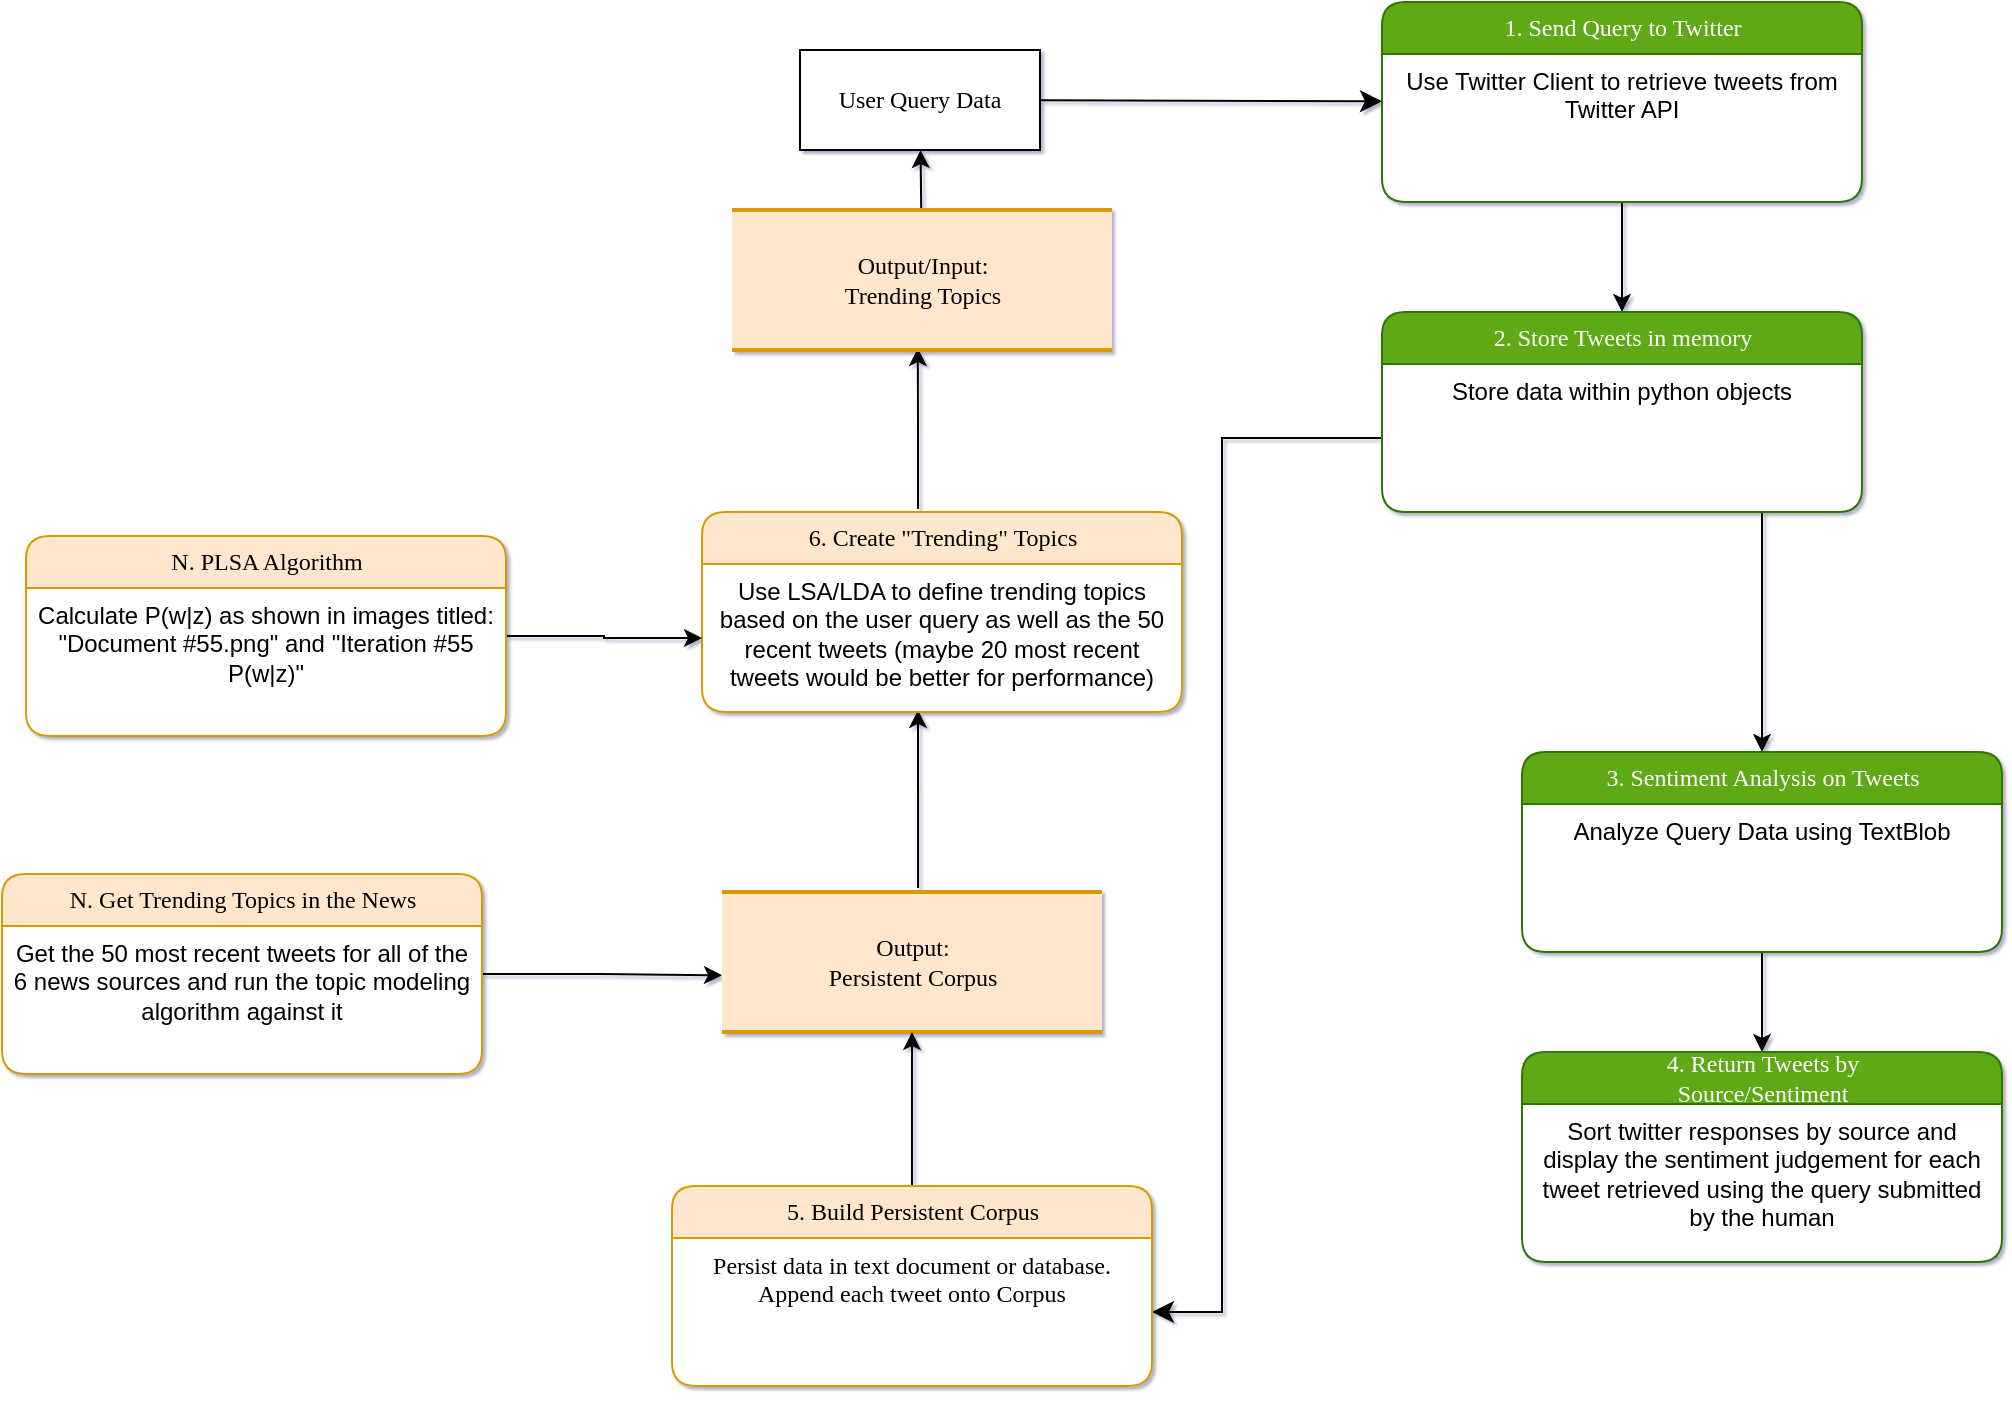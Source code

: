 <mxfile pages="2">
    <diagram name="Page-1" id="52a04d89-c75d-2922-d76d-85b35f80e030">
        <mxGraphModel dx="1773" dy="615" grid="1" gridSize="10" guides="1" tooltips="1" connect="1" arrows="1" fold="1" page="1" pageScale="1" pageWidth="1100" pageHeight="850" background="#ffffff" math="0" shadow="1">
            <root>
                <mxCell id="0"/>
                <mxCell id="1" parent="0"/>
                <mxCell id="CfUMpahbv_ZwyhBGr2wj-9" value="" style="edgeStyle=orthogonalEdgeStyle;rounded=0;orthogonalLoop=1;jettySize=auto;html=1;exitX=0.516;exitY=-0.029;exitDx=0;exitDy=0;exitPerimeter=0;entryX=0.45;entryY=0.986;entryDx=0;entryDy=0;entryPerimeter=0;" parent="1" source="21ea969265ad0168-30" target="CfUMpahbv_ZwyhBGr2wj-6" edge="1">
                    <mxGeometry relative="1" as="geometry">
                        <mxPoint x="146" y="430" as="sourcePoint"/>
                        <mxPoint x="149" y="380" as="targetPoint"/>
                    </mxGeometry>
                </mxCell>
                <mxCell id="21ea969265ad0168-30" value="Output:&lt;br&gt;Persistent Corpus" style="html=1;rounded=0;shadow=0;comic=0;labelBackgroundColor=none;strokeWidth=2;fontFamily=Verdana;fontSize=12;align=center;shape=mxgraph.ios7ui.horLines;fillColor=#ffe6cc;strokeColor=#d79b00;" parent="1" vertex="1">
                    <mxGeometry x="50" y="460" width="190" height="70" as="geometry"/>
                </mxCell>
                <mxCell id="1fdf3b25b50cf41e-27" style="html=1;labelBackgroundColor=none;startFill=0;startSize=8;endFill=1;endSize=8;fontFamily=Verdana;fontSize=12;" parent="1" source="17472293e6e8944d-30" target="1fdf3b25b50cf41e-1" edge="1">
                    <mxGeometry relative="1" as="geometry"/>
                </mxCell>
                <mxCell id="3" value="" style="edgeStyle=none;html=1;startArrow=classic;startFill=1;endArrow=none;endFill=0;" parent="1" source="17472293e6e8944d-30" target="CfUMpahbv_ZwyhBGr2wj-11" edge="1">
                    <mxGeometry relative="1" as="geometry"/>
                </mxCell>
                <mxCell id="17472293e6e8944d-30" value="User Query Data" style="whiteSpace=wrap;html=1;rounded=0;shadow=0;comic=0;labelBackgroundColor=none;strokeWidth=1;fontFamily=Verdana;fontSize=12;align=center;" parent="1" vertex="1">
                    <mxGeometry x="89" y="39" width="120" height="50" as="geometry"/>
                </mxCell>
                <mxCell id="1fdf3b25b50cf41e-38" style="edgeStyle=elbowEdgeStyle;html=1;labelBackgroundColor=none;startFill=0;startSize=8;endFill=1;endSize=8;fontFamily=Verdana;fontSize=12;rounded=0;exitX=0;exitY=0.5;exitDx=0;exitDy=0;" parent="1" source="r-KkZK2zQZgvtkGGY7jv-22" target="5" edge="1">
                    <mxGeometry relative="1" as="geometry">
                        <Array as="points">
                            <mxPoint x="300" y="260"/>
                            <mxPoint x="180" y="280"/>
                            <mxPoint x="160" y="330"/>
                        </Array>
                        <mxPoint x="180" y="310" as="targetPoint"/>
                    </mxGeometry>
                </mxCell>
                <mxCell id="r-KkZK2zQZgvtkGGY7jv-23" style="edgeStyle=orthogonalEdgeStyle;rounded=0;orthogonalLoop=1;jettySize=auto;html=1;entryX=0.5;entryY=0;entryDx=0;entryDy=0;startArrow=none;startFill=0;endArrow=classic;endFill=1;" parent="1" source="1fdf3b25b50cf41e-1" target="r-KkZK2zQZgvtkGGY7jv-21" edge="1">
                    <mxGeometry relative="1" as="geometry"/>
                </mxCell>
                <mxCell id="1fdf3b25b50cf41e-1" value="1. Send Query to Twitter" style="swimlane;html=1;fontStyle=0;childLayout=stackLayout;horizontal=1;startSize=26;fillColor=#60a917;horizontalStack=0;resizeParent=1;resizeLast=0;collapsible=1;marginBottom=0;swimlaneFillColor=#ffffff;align=center;rounded=1;shadow=0;comic=0;labelBackgroundColor=none;strokeWidth=1;fontFamily=Verdana;fontSize=12;strokeColor=#2D7600;fontColor=#ffffff;" parent="1" vertex="1">
                    <mxGeometry x="380" y="15" width="240" height="100" as="geometry"/>
                </mxCell>
                <mxCell id="r-KkZK2zQZgvtkGGY7jv-16" value="Use Twitter Client to retrieve tweets from Twitter API" style="text;html=1;strokeColor=none;fillColor=none;spacingLeft=4;spacingRight=4;whiteSpace=wrap;overflow=hidden;rotatable=0;points=[[0,0.5],[1,0.5]];portConstraint=eastwest;align=center;" parent="1fdf3b25b50cf41e-1" vertex="1">
                    <mxGeometry y="26" width="240" height="74" as="geometry"/>
                </mxCell>
                <mxCell id="r-KkZK2zQZgvtkGGY7jv-4" style="edgeStyle=orthogonalEdgeStyle;rounded=0;orthogonalLoop=1;jettySize=auto;html=1;entryX=0.5;entryY=0;entryDx=0;entryDy=0;" parent="1" source="r-KkZK2zQZgvtkGGY7jv-1" target="r-KkZK2zQZgvtkGGY7jv-5" edge="1">
                    <mxGeometry relative="1" as="geometry">
                        <mxPoint x="570" y="545" as="targetPoint"/>
                    </mxGeometry>
                </mxCell>
                <mxCell id="r-KkZK2zQZgvtkGGY7jv-1" value="3. Sentiment Analysis on Tweets" style="swimlane;html=1;fontStyle=0;childLayout=stackLayout;horizontal=1;startSize=26;fillColor=#60a917;horizontalStack=0;resizeParent=1;resizeLast=0;collapsible=1;marginBottom=0;swimlaneFillColor=#ffffff;align=center;rounded=1;shadow=0;comic=0;labelBackgroundColor=none;strokeWidth=1;fontFamily=Verdana;fontSize=12;fontColor=#ffffff;strokeColor=#2D7600;" parent="1" vertex="1">
                    <mxGeometry x="450" y="390" width="240" height="100" as="geometry"/>
                </mxCell>
                <mxCell id="r-KkZK2zQZgvtkGGY7jv-7" value="Analyze Query Data using TextBlob" style="text;html=1;strokeColor=none;fillColor=none;spacingLeft=4;spacingRight=4;whiteSpace=wrap;overflow=hidden;rotatable=0;points=[[0,0.5],[1,0.5]];portConstraint=eastwest;align=center;" parent="r-KkZK2zQZgvtkGGY7jv-1" vertex="1">
                    <mxGeometry y="26" width="240" height="74" as="geometry"/>
                </mxCell>
                <mxCell id="r-KkZK2zQZgvtkGGY7jv-5" value="4. Return Tweets by&lt;br&gt;Source/Sentiment" style="swimlane;html=1;fontStyle=0;childLayout=stackLayout;horizontal=1;startSize=26;fillColor=#60a917;horizontalStack=0;resizeParent=1;resizeLast=0;collapsible=1;marginBottom=0;swimlaneFillColor=#ffffff;align=center;rounded=1;shadow=0;comic=0;labelBackgroundColor=none;strokeWidth=1;fontFamily=Verdana;fontSize=12;fontColor=#ffffff;strokeColor=#2D7600;" parent="1" vertex="1">
                    <mxGeometry x="450" y="540" width="240" height="105" as="geometry"/>
                </mxCell>
                <mxCell id="r-KkZK2zQZgvtkGGY7jv-6" value="Sort twitter responses by source and display the sentiment judgement for each tweet retrieved using the query submitted by the human" style="text;html=1;strokeColor=none;fillColor=none;spacingLeft=4;spacingRight=4;whiteSpace=wrap;overflow=hidden;rotatable=0;points=[[0,0.5],[1,0.5]];portConstraint=eastwest;align=center;" parent="r-KkZK2zQZgvtkGGY7jv-5" vertex="1">
                    <mxGeometry y="26" width="240" height="74" as="geometry"/>
                </mxCell>
                <mxCell id="r-KkZK2zQZgvtkGGY7jv-24" style="edgeStyle=elbowEdgeStyle;rounded=0;orthogonalLoop=1;jettySize=auto;html=1;entryX=0.5;entryY=0;entryDx=0;entryDy=0;startArrow=none;startFill=0;endArrow=classic;endFill=1;" parent="1" source="r-KkZK2zQZgvtkGGY7jv-21" target="r-KkZK2zQZgvtkGGY7jv-1" edge="1">
                    <mxGeometry relative="1" as="geometry"/>
                </mxCell>
                <mxCell id="r-KkZK2zQZgvtkGGY7jv-21" value="2. Store Tweets in memory" style="swimlane;html=1;fontStyle=0;childLayout=stackLayout;horizontal=1;startSize=26;fillColor=#60a917;horizontalStack=0;resizeParent=1;resizeLast=0;collapsible=1;marginBottom=0;swimlaneFillColor=#ffffff;align=center;rounded=1;shadow=0;comic=0;labelBackgroundColor=none;strokeWidth=1;fontFamily=Verdana;fontSize=12;fontColor=#ffffff;strokeColor=#2D7600;" parent="1" vertex="1">
                    <mxGeometry x="380" y="170" width="240" height="100" as="geometry"/>
                </mxCell>
                <mxCell id="r-KkZK2zQZgvtkGGY7jv-22" value="Store data within python objects" style="text;html=1;strokeColor=none;fillColor=none;spacingLeft=4;spacingRight=4;whiteSpace=wrap;overflow=hidden;rotatable=0;points=[[0,0.5],[1,0.5]];portConstraint=eastwest;align=center;" parent="r-KkZK2zQZgvtkGGY7jv-21" vertex="1">
                    <mxGeometry y="26" width="240" height="74" as="geometry"/>
                </mxCell>
                <mxCell id="CfUMpahbv_ZwyhBGr2wj-12" style="edgeStyle=orthogonalEdgeStyle;rounded=0;orthogonalLoop=1;jettySize=auto;html=1;entryX=0.489;entryY=0.986;entryDx=0;entryDy=0;entryPerimeter=0;exitX=0.45;exitY=-0.015;exitDx=0;exitDy=0;exitPerimeter=0;" parent="1" source="CfUMpahbv_ZwyhBGr2wj-5" target="CfUMpahbv_ZwyhBGr2wj-11" edge="1">
                    <mxGeometry relative="1" as="geometry"/>
                </mxCell>
                <mxCell id="CfUMpahbv_ZwyhBGr2wj-5" value="6. Create &quot;Trending&quot; Topics" style="swimlane;html=1;fontStyle=0;childLayout=stackLayout;horizontal=1;startSize=26;fillColor=#ffe6cc;horizontalStack=0;resizeParent=1;resizeLast=0;collapsible=1;marginBottom=0;swimlaneFillColor=#ffffff;align=center;rounded=1;shadow=0;comic=0;labelBackgroundColor=none;strokeWidth=1;fontFamily=Verdana;fontSize=12;strokeColor=#d79b00;" parent="1" vertex="1">
                    <mxGeometry x="40" y="270" width="240" height="100" as="geometry"/>
                </mxCell>
                <mxCell id="CfUMpahbv_ZwyhBGr2wj-6" value="Use LSA/LDA to define trending topics based on the user query as well as the 50 recent tweets (maybe 20 most recent tweets would be better for performance)" style="text;html=1;strokeColor=none;fillColor=none;spacingLeft=4;spacingRight=4;whiteSpace=wrap;overflow=hidden;rotatable=0;points=[[0,0.5],[1,0.5]];portConstraint=eastwest;align=center;" parent="CfUMpahbv_ZwyhBGr2wj-5" vertex="1">
                    <mxGeometry y="26" width="240" height="74" as="geometry"/>
                </mxCell>
                <mxCell id="CfUMpahbv_ZwyhBGr2wj-11" value="Output/Input:&lt;br&gt;Trending Topics" style="html=1;rounded=0;shadow=0;comic=0;labelBackgroundColor=none;strokeWidth=2;fontFamily=Verdana;fontSize=12;align=center;shape=mxgraph.ios7ui.horLines;fillColor=#ffe6cc;strokeColor=#d79b00;" parent="1" vertex="1">
                    <mxGeometry x="55" y="119" width="190" height="70" as="geometry"/>
                </mxCell>
                <mxCell id="6" value="" style="edgeStyle=orthogonalEdgeStyle;html=1;" parent="1" source="4" target="21ea969265ad0168-30" edge="1">
                    <mxGeometry relative="1" as="geometry"/>
                </mxCell>
                <mxCell id="4" value="5. Build Persistent Corpus" style="swimlane;html=1;fontStyle=0;childLayout=stackLayout;horizontal=1;startSize=26;fillColor=#ffe6cc;horizontalStack=0;resizeParent=1;resizeLast=0;collapsible=1;marginBottom=0;swimlaneFillColor=#ffffff;align=center;rounded=1;shadow=0;comic=0;labelBackgroundColor=none;strokeWidth=1;fontFamily=Verdana;fontSize=12;strokeColor=#d79b00;" parent="1" vertex="1">
                    <mxGeometry x="25" y="607" width="240" height="100" as="geometry"/>
                </mxCell>
                <mxCell id="5" value="&lt;span style=&quot;font-family: &amp;#34;verdana&amp;#34;&quot;&gt;Persist data in text&amp;nbsp;&lt;/span&gt;&lt;span style=&quot;font-family: &amp;#34;verdana&amp;#34;&quot;&gt;document or database. Append each tweet onto Corpus&lt;/span&gt;" style="text;html=1;strokeColor=none;fillColor=none;spacingLeft=4;spacingRight=4;whiteSpace=wrap;overflow=hidden;rotatable=0;points=[[0,0.5],[1,0.5]];portConstraint=eastwest;align=center;" parent="4" vertex="1">
                    <mxGeometry y="26" width="240" height="74" as="geometry"/>
                </mxCell>
                <mxCell id="17" value="" style="edgeStyle=orthogonalEdgeStyle;html=1;rounded=0;entryX=0;entryY=0.595;entryDx=0;entryDy=0;entryPerimeter=0;" parent="1" source="9" target="21ea969265ad0168-30" edge="1">
                    <mxGeometry relative="1" as="geometry"/>
                </mxCell>
                <mxCell id="9" value="N. Get Trending Topics in the News" style="swimlane;html=1;fontStyle=0;childLayout=stackLayout;horizontal=1;startSize=26;fillColor=#ffe6cc;horizontalStack=0;resizeParent=1;resizeLast=0;collapsible=1;marginBottom=0;swimlaneFillColor=#ffffff;align=center;rounded=1;shadow=0;comic=0;labelBackgroundColor=none;strokeWidth=1;fontFamily=Verdana;fontSize=12;strokeColor=#d79b00;" parent="1" vertex="1">
                    <mxGeometry x="-310" y="451" width="240" height="100" as="geometry"/>
                </mxCell>
                <mxCell id="10" value="Get the 50 most recent tweets for all of the 6 news sources and run the topic modeling algorithm against it" style="text;html=1;strokeColor=none;fillColor=none;spacingLeft=4;spacingRight=4;whiteSpace=wrap;overflow=hidden;rotatable=0;points=[[0,0.5],[1,0.5]];portConstraint=eastwest;align=center;" parent="9" vertex="1">
                    <mxGeometry y="26" width="240" height="74" as="geometry"/>
                </mxCell>
                <mxCell id="20" value="" style="edgeStyle=orthogonalEdgeStyle;html=1;rounded=0;" edge="1" parent="1" source="18" target="CfUMpahbv_ZwyhBGr2wj-6">
                    <mxGeometry relative="1" as="geometry"/>
                </mxCell>
                <mxCell id="18" value="N. PLSA Algorithm" style="swimlane;html=1;fontStyle=0;childLayout=stackLayout;horizontal=1;startSize=26;fillColor=#ffe6cc;horizontalStack=0;resizeParent=1;resizeLast=0;collapsible=1;marginBottom=0;swimlaneFillColor=#ffffff;align=center;rounded=1;shadow=0;comic=0;labelBackgroundColor=none;strokeWidth=1;fontFamily=Verdana;fontSize=12;strokeColor=#d79b00;" vertex="1" parent="1">
                    <mxGeometry x="-298" y="282" width="240" height="100" as="geometry"/>
                </mxCell>
                <mxCell id="19" value="Calculate P(w|z) as shown in images titled: &quot;Document #55.png&quot; and &quot;Iteration #55 P(w|z)&quot;" style="text;html=1;strokeColor=none;fillColor=none;spacingLeft=4;spacingRight=4;whiteSpace=wrap;overflow=hidden;rotatable=0;points=[[0,0.5],[1,0.5]];portConstraint=eastwest;align=center;" vertex="1" parent="18">
                    <mxGeometry y="26" width="240" height="74" as="geometry"/>
                </mxCell>
            </root>
        </mxGraphModel>
    </diagram>
    <diagram id="gRCE2eUKERkvzfVBNQBJ" name="Page-2">
        <mxGraphModel dx="1333" dy="816" grid="1" gridSize="10" guides="1" tooltips="1" connect="1" arrows="1" fold="1" page="1" pageScale="1" pageWidth="850" pageHeight="1100" math="0" shadow="0">
            <root>
                <mxCell id="0"/>
                <mxCell id="1" parent="0"/>
                <mxCell id="kDjDkeuDUiAfNkpIwVVC-56" style="edgeStyle=orthogonalEdgeStyle;rounded=0;orthogonalLoop=1;jettySize=auto;html=1;entryX=1;entryY=0.5;entryDx=0;entryDy=0;" edge="1" parent="1" source="kDjDkeuDUiAfNkpIwVVC-2" target="kDjDkeuDUiAfNkpIwVVC-50">
                    <mxGeometry relative="1" as="geometry"/>
                </mxCell>
                <mxCell id="kDjDkeuDUiAfNkpIwVVC-2" value="Output:&lt;br&gt;Clingo Logs" style="html=1;rounded=0;shadow=0;comic=0;labelBackgroundColor=none;strokeWidth=2;fontFamily=Verdana;fontSize=12;align=center;shape=mxgraph.ios7ui.horLines;" vertex="1" parent="1">
                    <mxGeometry x="620" y="403" width="135" height="50" as="geometry"/>
                </mxCell>
                <mxCell id="kDjDkeuDUiAfNkpIwVVC-3" style="edgeStyle=none;html=1;labelBackgroundColor=none;startFill=0;startSize=8;endFill=1;endSize=8;fontFamily=Verdana;fontSize=12;" edge="1" parent="1" source="kDjDkeuDUiAfNkpIwVVC-4" target="kDjDkeuDUiAfNkpIwVVC-7">
                    <mxGeometry relative="1" as="geometry"/>
                </mxCell>
                <mxCell id="kDjDkeuDUiAfNkpIwVVC-4" value="Input:&lt;br&gt;PPP Loan Data (Unclean)" style="whiteSpace=wrap;html=1;rounded=0;shadow=0;comic=0;labelBackgroundColor=none;strokeWidth=1;fontFamily=Verdana;fontSize=12;align=center;" vertex="1" parent="1">
                    <mxGeometry x="200" y="44" width="120" height="50" as="geometry"/>
                </mxCell>
                <mxCell id="kDjDkeuDUiAfNkpIwVVC-5" style="edgeStyle=none;html=1;labelBackgroundColor=none;startFill=0;startSize=8;endFill=1;endSize=8;fontFamily=Verdana;fontSize=12;entryX=0.413;entryY=0.003;entryDx=0;entryDy=0;entryPerimeter=0;" edge="1" parent="1" source="kDjDkeuDUiAfNkpIwVVC-7" target="kDjDkeuDUiAfNkpIwVVC-32">
                    <mxGeometry relative="1" as="geometry">
                        <mxPoint x="500" y="170.0" as="targetPoint"/>
                    </mxGeometry>
                </mxCell>
                <mxCell id="kDjDkeuDUiAfNkpIwVVC-7" value="Data Profiling" style="swimlane;html=1;fontStyle=0;childLayout=stackLayout;horizontal=1;startSize=26;fillColor=#e0e0e0;horizontalStack=0;resizeParent=1;resizeLast=0;collapsible=1;marginBottom=0;swimlaneFillColor=#ffffff;align=center;rounded=1;shadow=0;comic=0;labelBackgroundColor=none;strokeWidth=1;fontFamily=Verdana;fontSize=12" vertex="1" parent="1">
                    <mxGeometry x="425" y="31" width="150" height="76" as="geometry"/>
                </mxCell>
                <mxCell id="kDjDkeuDUiAfNkpIwVVC-8" value="OpenRefine and Splunk for visualization" style="text;html=1;strokeColor=none;fillColor=none;spacingLeft=4;spacingRight=4;whiteSpace=wrap;overflow=hidden;rotatable=0;points=[[0,0.5],[1,0.5]];portConstraint=eastwest;align=center;" vertex="1" parent="kDjDkeuDUiAfNkpIwVVC-7">
                    <mxGeometry y="26" width="150" height="50" as="geometry"/>
                </mxCell>
                <mxCell id="kDjDkeuDUiAfNkpIwVVC-59" style="edgeStyle=orthogonalEdgeStyle;rounded=0;orthogonalLoop=1;jettySize=auto;html=1;entryX=0.279;entryY=-0.019;entryDx=0;entryDy=0;entryPerimeter=0;" edge="1" parent="1" source="kDjDkeuDUiAfNkpIwVVC-9" target="kDjDkeuDUiAfNkpIwVVC-49">
                    <mxGeometry relative="1" as="geometry">
                        <Array as="points">
                            <mxPoint x="527" y="493"/>
                        </Array>
                    </mxGeometry>
                </mxCell>
                <mxCell id="kDjDkeuDUiAfNkpIwVVC-9" value="Output:&lt;br&gt;Clean PPP Loan Data" style="html=1;rounded=0;shadow=0;comic=0;labelBackgroundColor=none;strokeWidth=2;fontFamily=Verdana;fontSize=12;align=center;shape=mxgraph.ios7ui.horLines;" vertex="1" parent="1">
                    <mxGeometry x="430" y="403" width="135" height="50" as="geometry"/>
                </mxCell>
                <mxCell id="kDjDkeuDUiAfNkpIwVVC-58" style="edgeStyle=orthogonalEdgeStyle;rounded=0;orthogonalLoop=1;jettySize=auto;html=1;entryX=0.644;entryY=0.003;entryDx=0;entryDy=0;entryPerimeter=0;" edge="1" parent="1" source="kDjDkeuDUiAfNkpIwVVC-24" target="kDjDkeuDUiAfNkpIwVVC-9">
                    <mxGeometry relative="1" as="geometry"/>
                </mxCell>
                <mxCell id="kDjDkeuDUiAfNkpIwVVC-60" style="edgeStyle=orthogonalEdgeStyle;rounded=0;orthogonalLoop=1;jettySize=auto;html=1;entryX=0.518;entryY=-0.049;entryDx=0;entryDy=0;entryPerimeter=0;" edge="1" parent="1" source="kDjDkeuDUiAfNkpIwVVC-24" target="kDjDkeuDUiAfNkpIwVVC-2">
                    <mxGeometry relative="1" as="geometry">
                        <Array as="points">
                            <mxPoint x="690" y="333"/>
                        </Array>
                    </mxGeometry>
                </mxCell>
                <mxCell id="kDjDkeuDUiAfNkpIwVVC-63" style="edgeStyle=orthogonalEdgeStyle;rounded=0;orthogonalLoop=1;jettySize=auto;html=1;entryX=0.266;entryY=0.999;entryDx=0;entryDy=0;entryPerimeter=0;" edge="1" parent="1" source="kDjDkeuDUiAfNkpIwVVC-24" target="kDjDkeuDUiAfNkpIwVVC-33">
                    <mxGeometry relative="1" as="geometry">
                        <Array as="points">
                            <mxPoint x="479" y="246"/>
                        </Array>
                    </mxGeometry>
                </mxCell>
                <mxCell id="kDjDkeuDUiAfNkpIwVVC-24" value="ICV Checks" style="swimlane;html=1;fontStyle=0;childLayout=stackLayout;horizontal=1;startSize=26;fillColor=#e0e0e0;horizontalStack=0;resizeParent=1;resizeLast=0;collapsible=1;marginBottom=0;swimlaneFillColor=#ffffff;align=center;rounded=1;shadow=0;comic=0;labelBackgroundColor=none;strokeWidth=1;fontFamily=Verdana;fontSize=12" vertex="1" parent="1">
                    <mxGeometry x="425" y="273" width="185" height="77" as="geometry"/>
                </mxCell>
                <mxCell id="kDjDkeuDUiAfNkpIwVVC-25" value="SQLite, Splunk, Python, Datalog" style="text;html=1;strokeColor=none;fillColor=none;spacingLeft=4;spacingRight=4;whiteSpace=wrap;overflow=hidden;rotatable=0;points=[[0,0.5],[1,0.5]];portConstraint=eastwest;align=center;" vertex="1" parent="kDjDkeuDUiAfNkpIwVVC-24">
                    <mxGeometry y="26" width="185" height="26" as="geometry"/>
                </mxCell>
                <mxCell id="kDjDkeuDUiAfNkpIwVVC-62" style="edgeStyle=orthogonalEdgeStyle;rounded=0;orthogonalLoop=1;jettySize=auto;html=1;entryX=0.75;entryY=0;entryDx=0;entryDy=0;" edge="1" parent="1" source="kDjDkeuDUiAfNkpIwVVC-32" target="kDjDkeuDUiAfNkpIwVVC-24">
                    <mxGeometry relative="1" as="geometry">
                        <Array as="points">
                            <mxPoint x="564" y="243"/>
                            <mxPoint x="564" y="243"/>
                        </Array>
                    </mxGeometry>
                </mxCell>
                <mxCell id="kDjDkeuDUiAfNkpIwVVC-32" value="Data Cleaning" style="swimlane;html=1;fontStyle=0;childLayout=stackLayout;horizontal=1;startSize=26;fillColor=#e0e0e0;horizontalStack=0;resizeParent=1;resizeLast=0;collapsible=1;marginBottom=0;swimlaneFillColor=#ffffff;align=center;rounded=1;shadow=0;comic=0;labelBackgroundColor=none;strokeWidth=1;fontFamily=Verdana;fontSize=12" vertex="1" parent="1">
                    <mxGeometry x="440" y="150" width="145" height="68" as="geometry"/>
                </mxCell>
                <mxCell id="kDjDkeuDUiAfNkpIwVVC-33" value="OpenRefine" style="text;html=1;strokeColor=none;fillColor=none;spacingLeft=4;spacingRight=4;whiteSpace=wrap;overflow=hidden;rotatable=0;points=[[0,0.5],[1,0.5]];portConstraint=eastwest;align=center;" vertex="1" parent="kDjDkeuDUiAfNkpIwVVC-32">
                    <mxGeometry y="26" width="145" height="42" as="geometry"/>
                </mxCell>
                <mxCell id="kDjDkeuDUiAfNkpIwVVC-45" value="Output:&lt;br&gt;Phase 1 Report" style="html=1;rounded=0;shadow=0;comic=0;labelBackgroundColor=none;strokeWidth=2;fontFamily=Verdana;fontSize=12;align=center;shape=mxgraph.ios7ui.horLines;" vertex="1" parent="1">
                    <mxGeometry x="665" y="44" width="135" height="50" as="geometry"/>
                </mxCell>
                <mxCell id="kDjDkeuDUiAfNkpIwVVC-46" style="edgeStyle=orthogonalEdgeStyle;rounded=0;orthogonalLoop=1;jettySize=auto;html=1;entryX=-0.003;entryY=0.577;entryDx=0;entryDy=0;entryPerimeter=0;" edge="1" parent="1" source="kDjDkeuDUiAfNkpIwVVC-8" target="kDjDkeuDUiAfNkpIwVVC-45">
                    <mxGeometry relative="1" as="geometry">
                        <Array as="points">
                            <mxPoint x="600" y="73"/>
                            <mxPoint x="600" y="73"/>
                        </Array>
                    </mxGeometry>
                </mxCell>
                <mxCell id="kDjDkeuDUiAfNkpIwVVC-57" style="edgeStyle=orthogonalEdgeStyle;rounded=0;orthogonalLoop=1;jettySize=auto;html=1;entryX=0.517;entryY=0;entryDx=0;entryDy=0;entryPerimeter=0;" edge="1" parent="1" source="kDjDkeuDUiAfNkpIwVVC-49" target="kDjDkeuDUiAfNkpIwVVC-53">
                    <mxGeometry relative="1" as="geometry"/>
                </mxCell>
                <mxCell id="kDjDkeuDUiAfNkpIwVVC-49" value="Consolidate Outputs" style="swimlane;html=1;fontStyle=0;childLayout=stackLayout;horizontal=1;startSize=26;fillColor=#e0e0e0;horizontalStack=0;resizeParent=1;resizeLast=0;collapsible=1;marginBottom=0;swimlaneFillColor=#ffffff;align=center;rounded=1;shadow=0;comic=0;labelBackgroundColor=none;strokeWidth=1;fontFamily=Verdana;fontSize=12" vertex="1" parent="1">
                    <mxGeometry x="475" y="533" width="185" height="80" as="geometry"/>
                </mxCell>
                <mxCell id="kDjDkeuDUiAfNkpIwVVC-50" value="Microsoft Word, 7zip" style="text;html=1;strokeColor=none;fillColor=none;spacingLeft=4;spacingRight=4;whiteSpace=wrap;overflow=hidden;rotatable=0;points=[[0,0.5],[1,0.5]];portConstraint=eastwest;align=center;" vertex="1" parent="kDjDkeuDUiAfNkpIwVVC-49">
                    <mxGeometry y="26" width="185" height="54" as="geometry"/>
                </mxCell>
                <mxCell id="kDjDkeuDUiAfNkpIwVVC-53" value="Output:&lt;br&gt;Phase 2 Report&lt;br&gt;and Supporting Material" style="html=1;rounded=0;shadow=0;comic=0;labelBackgroundColor=none;strokeWidth=2;fontFamily=Verdana;fontSize=12;align=center;shape=mxgraph.ios7ui.horLines;" vertex="1" parent="1">
                    <mxGeometry x="490" y="693" width="150" height="60" as="geometry"/>
                </mxCell>
            </root>
        </mxGraphModel>
    </diagram>
</mxfile>